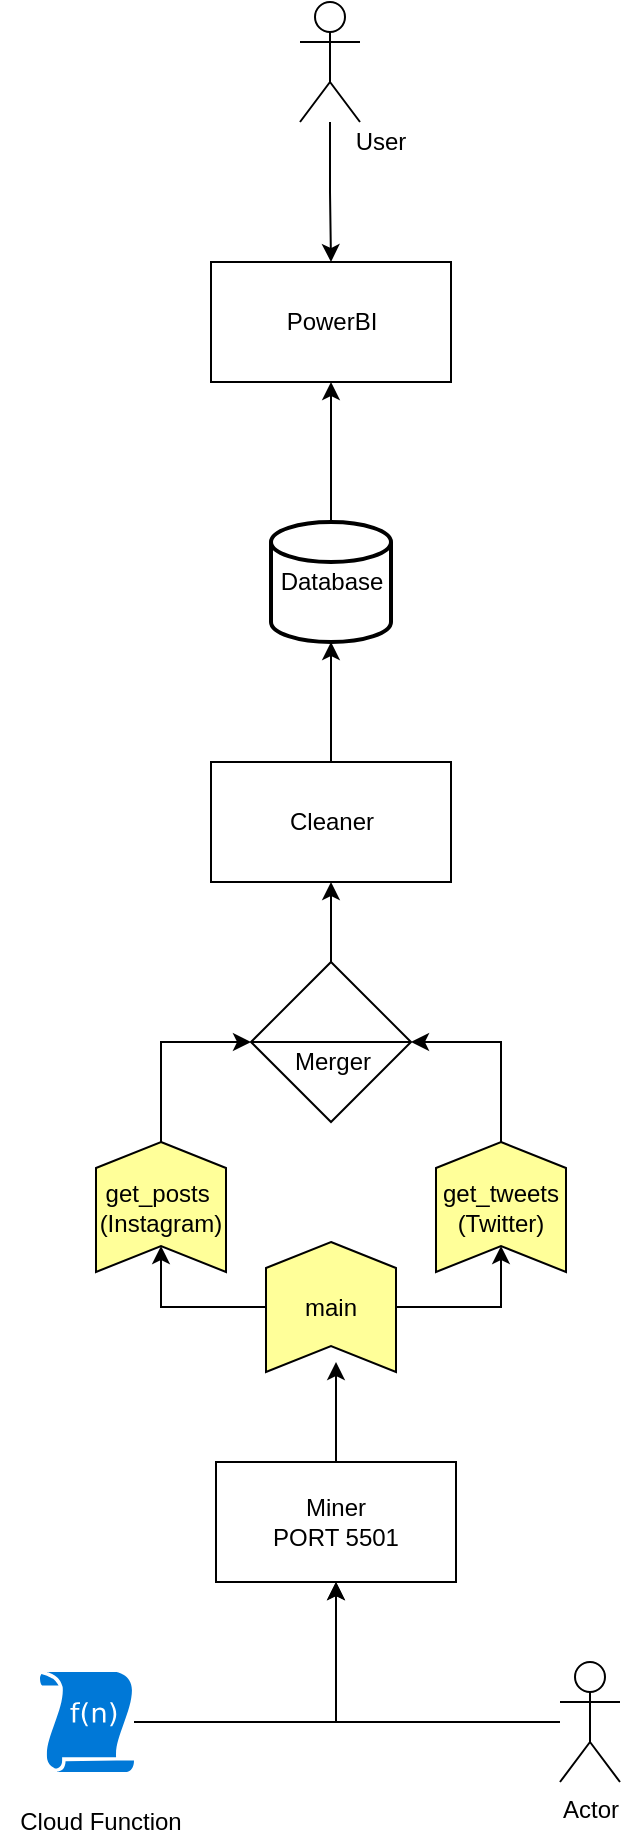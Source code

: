 <mxfile version="13.7.5" type="github">
  <diagram id="R2lEEEUBdFMjLlhIrx00" name="Page-1">
    <mxGraphModel dx="1244" dy="817" grid="1" gridSize="10" guides="1" tooltips="1" connect="1" arrows="1" fold="1" page="1" pageScale="1" pageWidth="850" pageHeight="1100" math="0" shadow="0" extFonts="Permanent Marker^https://fonts.googleapis.com/css?family=Permanent+Marker">
      <root>
        <mxCell id="0" />
        <mxCell id="1" parent="0" />
        <mxCell id="kR1uNBJ5zPGEUxJ8ohtR-52" style="edgeStyle=orthogonalEdgeStyle;rounded=0;orthogonalLoop=1;jettySize=auto;html=1;entryX=0.5;entryY=0;entryDx=0;entryDy=0;" edge="1" parent="1" source="kR1uNBJ5zPGEUxJ8ohtR-42" target="29">
          <mxGeometry relative="1" as="geometry" />
        </mxCell>
        <mxCell id="kR1uNBJ5zPGEUxJ8ohtR-42" value="" style="shape=umlActor;verticalLabelPosition=bottom;verticalAlign=top;html=1;outlineConnect=0;" vertex="1" parent="1">
          <mxGeometry x="410" y="90" width="30" height="60" as="geometry" />
        </mxCell>
        <mxCell id="kR1uNBJ5zPGEUxJ8ohtR-44" value="User" style="text;html=1;align=center;verticalAlign=middle;resizable=0;points=[];autosize=1;" vertex="1" parent="1">
          <mxGeometry x="430" y="150" width="40" height="20" as="geometry" />
        </mxCell>
        <mxCell id="kR1uNBJ5zPGEUxJ8ohtR-46" style="edgeStyle=orthogonalEdgeStyle;rounded=0;orthogonalLoop=1;jettySize=auto;html=1;entryX=0.5;entryY=1;entryDx=0;entryDy=0;" edge="1" parent="1" source="kR1uNBJ5zPGEUxJ8ohtR-45" target="S-BTsB1v4fZNN3GdIcwO-2">
          <mxGeometry relative="1" as="geometry" />
        </mxCell>
        <mxCell id="kR1uNBJ5zPGEUxJ8ohtR-45" value="Actor" style="shape=umlActor;verticalLabelPosition=bottom;verticalAlign=top;html=1;outlineConnect=0;" vertex="1" parent="1">
          <mxGeometry x="540" y="920" width="30" height="60" as="geometry" />
        </mxCell>
        <mxCell id="kR1uNBJ5zPGEUxJ8ohtR-48" style="edgeStyle=orthogonalEdgeStyle;rounded=0;orthogonalLoop=1;jettySize=auto;html=1;entryX=0.5;entryY=1;entryDx=0;entryDy=0;" edge="1" parent="1" source="kR1uNBJ5zPGEUxJ8ohtR-47" target="S-BTsB1v4fZNN3GdIcwO-2">
          <mxGeometry relative="1" as="geometry" />
        </mxCell>
        <mxCell id="kR1uNBJ5zPGEUxJ8ohtR-47" value="" style="aspect=fixed;pointerEvents=1;shadow=0;dashed=0;html=1;strokeColor=none;labelPosition=center;verticalLabelPosition=bottom;verticalAlign=top;align=center;shape=mxgraph.mscae.enterprise.udf_function;fillColor=#0078D7;" vertex="1" parent="1">
          <mxGeometry x="280" y="925" width="47" height="50" as="geometry" />
        </mxCell>
        <mxCell id="kR1uNBJ5zPGEUxJ8ohtR-49" value="Cloud Function" style="text;html=1;align=center;verticalAlign=middle;resizable=0;points=[];autosize=1;" vertex="1" parent="1">
          <mxGeometry x="260" y="990" width="100" height="20" as="geometry" />
        </mxCell>
        <mxCell id="12" style="edgeStyle=orthogonalEdgeStyle;rounded=0;orthogonalLoop=1;jettySize=auto;html=1;" parent="1" source="S-BTsB1v4fZNN3GdIcwO-2" edge="1">
          <mxGeometry relative="1" as="geometry">
            <mxPoint x="428" y="770" as="targetPoint" />
          </mxGeometry>
        </mxCell>
        <mxCell id="S-BTsB1v4fZNN3GdIcwO-2" value="Miner&lt;br&gt;PORT 5501" style="rounded=0;whiteSpace=wrap;html=1;" parent="1" vertex="1">
          <mxGeometry x="368" y="820" width="120" height="60" as="geometry" />
        </mxCell>
        <mxCell id="2" value="&lt;font color=&quot;#000000&quot;&gt;get_tweets&lt;br&gt;(Twitter)&lt;br&gt;&lt;/font&gt;" style="html=1;outlineConnect=0;whiteSpace=wrap;fillColor=#ffff99;shape=mxgraph.archimate3.function;" parent="1" vertex="1">
          <mxGeometry x="478" y="660" width="65" height="65" as="geometry" />
        </mxCell>
        <mxCell id="4" value="&lt;font color=&quot;#000000&quot;&gt;get_posts&amp;nbsp;&lt;br&gt;(Instagram)&lt;br&gt;&lt;/font&gt;" style="html=1;outlineConnect=0;whiteSpace=wrap;fillColor=#ffff99;shape=mxgraph.archimate3.function;" parent="1" vertex="1">
          <mxGeometry x="308" y="660" width="65" height="65" as="geometry" />
        </mxCell>
        <mxCell id="kR1uNBJ5zPGEUxJ8ohtR-39" style="edgeStyle=orthogonalEdgeStyle;rounded=0;orthogonalLoop=1;jettySize=auto;html=1;entryX=0.5;entryY=1;entryDx=0;entryDy=0;" edge="1" parent="1" source="7" target="29">
          <mxGeometry relative="1" as="geometry">
            <mxPoint x="423" y="290" as="targetPoint" />
          </mxGeometry>
        </mxCell>
        <mxCell id="7" value="Database" style="strokeWidth=2;html=1;shape=mxgraph.flowchart.database;whiteSpace=wrap;" parent="1" vertex="1">
          <mxGeometry x="395.5" y="350" width="60" height="60" as="geometry" />
        </mxCell>
        <mxCell id="kR1uNBJ5zPGEUxJ8ohtR-53" style="edgeStyle=orthogonalEdgeStyle;rounded=0;orthogonalLoop=1;jettySize=auto;html=1;entryX=0.5;entryY=0.8;entryDx=0;entryDy=0;entryPerimeter=0;" edge="1" parent="1" source="13" target="2">
          <mxGeometry relative="1" as="geometry">
            <Array as="points">
              <mxPoint x="511" y="743" />
            </Array>
          </mxGeometry>
        </mxCell>
        <mxCell id="kR1uNBJ5zPGEUxJ8ohtR-54" style="edgeStyle=orthogonalEdgeStyle;rounded=0;orthogonalLoop=1;jettySize=auto;html=1;entryX=0.5;entryY=0.8;entryDx=0;entryDy=0;entryPerimeter=0;" edge="1" parent="1" source="13" target="4">
          <mxGeometry relative="1" as="geometry">
            <Array as="points">
              <mxPoint x="341" y="743" />
            </Array>
          </mxGeometry>
        </mxCell>
        <mxCell id="13" value="&lt;font color=&quot;#000000&quot;&gt;main&lt;br&gt;&lt;/font&gt;" style="html=1;outlineConnect=0;whiteSpace=wrap;fillColor=#ffff99;shape=mxgraph.archimate3.function;" parent="1" vertex="1">
          <mxGeometry x="393" y="710" width="65" height="65" as="geometry" />
        </mxCell>
        <mxCell id="28" style="edgeStyle=orthogonalEdgeStyle;rounded=0;orthogonalLoop=1;jettySize=auto;html=1;entryX=0.5;entryY=1;entryDx=0;entryDy=0;entryPerimeter=0;" parent="1" source="23" edge="1" target="7">
          <mxGeometry relative="1" as="geometry">
            <mxPoint x="423" y="420" as="targetPoint" />
          </mxGeometry>
        </mxCell>
        <mxCell id="23" value="Cleaner" style="rounded=0;whiteSpace=wrap;html=1;" parent="1" vertex="1">
          <mxGeometry x="365.5" y="470" width="120" height="60" as="geometry" />
        </mxCell>
        <mxCell id="kR1uNBJ5zPGEUxJ8ohtR-50" style="edgeStyle=orthogonalEdgeStyle;rounded=0;orthogonalLoop=1;jettySize=auto;html=1;entryX=0.5;entryY=1;entryDx=0;entryDy=0;" edge="1" parent="1" source="24" target="23">
          <mxGeometry relative="1" as="geometry" />
        </mxCell>
        <mxCell id="24" value="" style="shape=sortShape;perimeter=rhombusPerimeter;whiteSpace=wrap;html=1;" parent="1" vertex="1">
          <mxGeometry x="385.5" y="570" width="80" height="80" as="geometry" />
        </mxCell>
        <mxCell id="26" style="edgeStyle=orthogonalEdgeStyle;rounded=0;orthogonalLoop=1;jettySize=auto;html=1;entryX=1;entryY=0.5;entryDx=0;entryDy=0;" parent="1" source="2" target="24" edge="1">
          <mxGeometry relative="1" as="geometry">
            <Array as="points">
              <mxPoint x="510" y="610" />
            </Array>
          </mxGeometry>
        </mxCell>
        <mxCell id="25" style="edgeStyle=orthogonalEdgeStyle;rounded=0;orthogonalLoop=1;jettySize=auto;html=1;entryX=0;entryY=0.5;entryDx=0;entryDy=0;" parent="1" source="4" target="24" edge="1">
          <mxGeometry relative="1" as="geometry">
            <Array as="points">
              <mxPoint x="340" y="610" />
            </Array>
          </mxGeometry>
        </mxCell>
        <mxCell id="29" value="PowerBI" style="rounded=0;whiteSpace=wrap;html=1;" parent="1" vertex="1">
          <mxGeometry x="365.5" y="220" width="120" height="60" as="geometry" />
        </mxCell>
        <mxCell id="kR1uNBJ5zPGEUxJ8ohtR-40" value="Merger" style="text;html=1;align=center;verticalAlign=middle;resizable=0;points=[];autosize=1;" vertex="1" parent="1">
          <mxGeometry x="400.5" y="610" width="50" height="20" as="geometry" />
        </mxCell>
      </root>
    </mxGraphModel>
  </diagram>
</mxfile>

